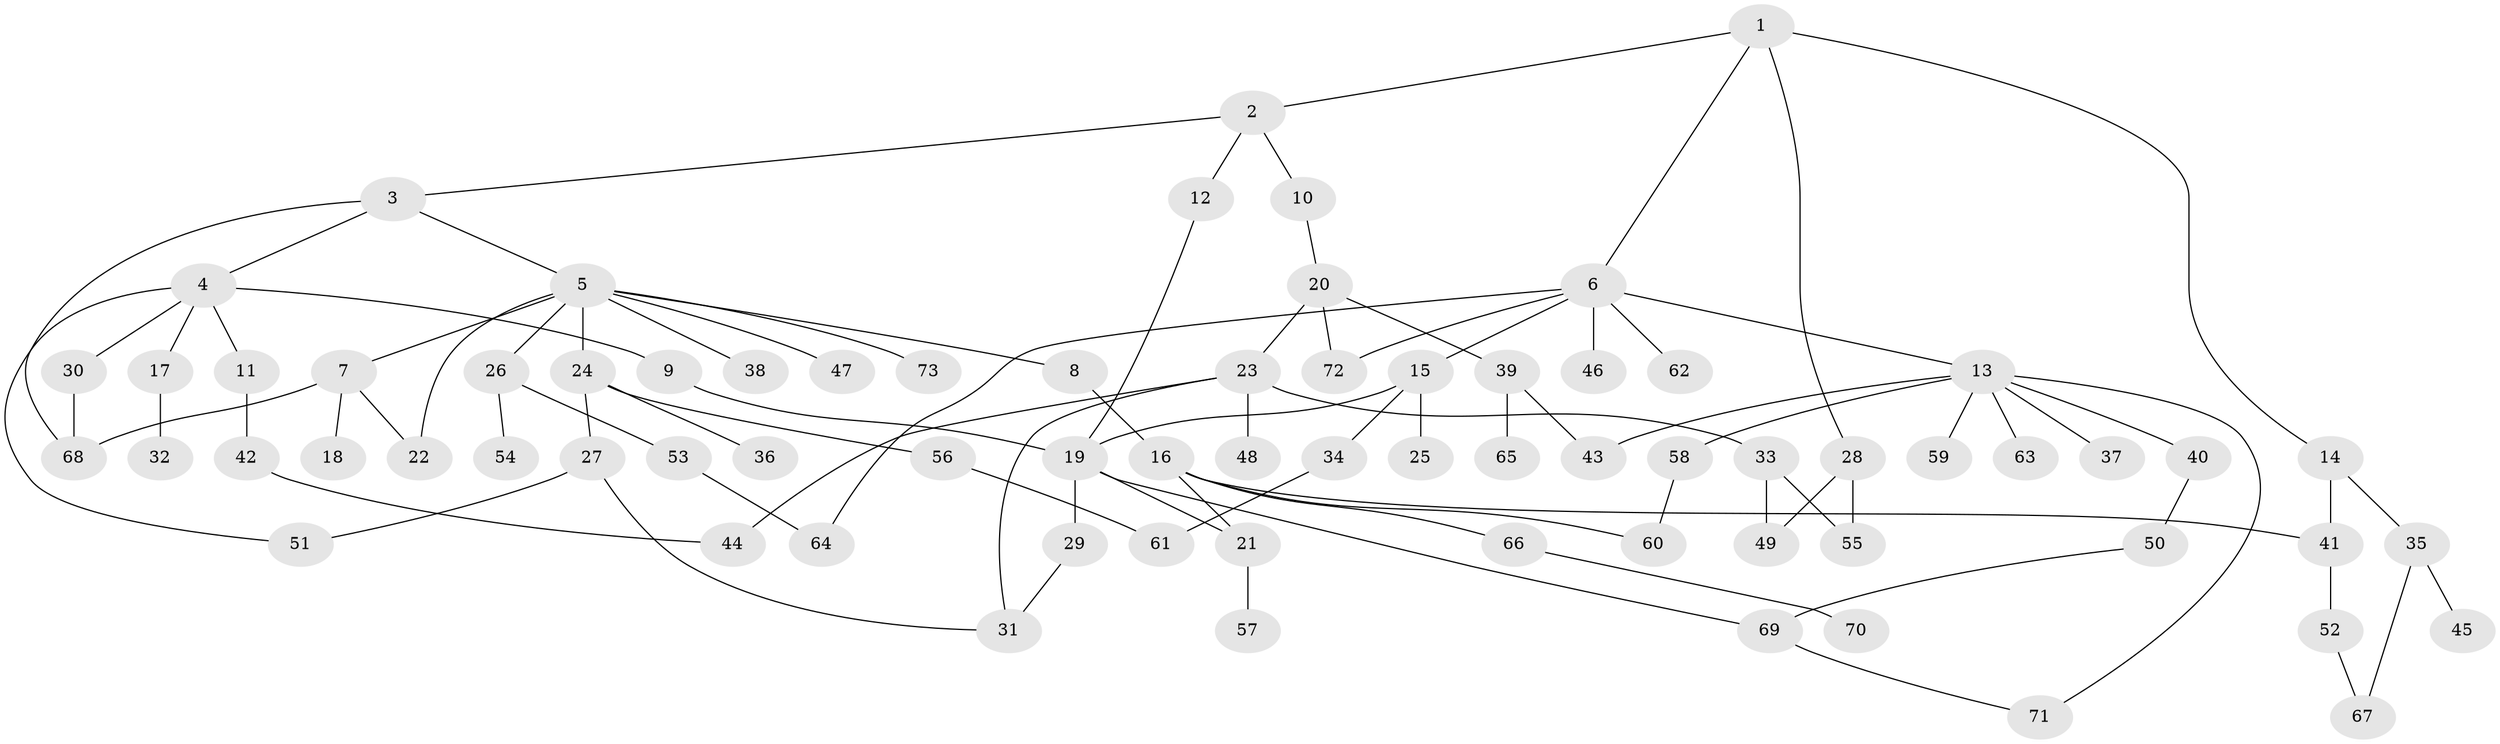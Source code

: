// Generated by graph-tools (version 1.1) at 2025/01/03/09/25 03:01:06]
// undirected, 73 vertices, 93 edges
graph export_dot {
graph [start="1"]
  node [color=gray90,style=filled];
  1;
  2;
  3;
  4;
  5;
  6;
  7;
  8;
  9;
  10;
  11;
  12;
  13;
  14;
  15;
  16;
  17;
  18;
  19;
  20;
  21;
  22;
  23;
  24;
  25;
  26;
  27;
  28;
  29;
  30;
  31;
  32;
  33;
  34;
  35;
  36;
  37;
  38;
  39;
  40;
  41;
  42;
  43;
  44;
  45;
  46;
  47;
  48;
  49;
  50;
  51;
  52;
  53;
  54;
  55;
  56;
  57;
  58;
  59;
  60;
  61;
  62;
  63;
  64;
  65;
  66;
  67;
  68;
  69;
  70;
  71;
  72;
  73;
  1 -- 2;
  1 -- 6;
  1 -- 14;
  1 -- 28;
  2 -- 3;
  2 -- 10;
  2 -- 12;
  3 -- 4;
  3 -- 5;
  3 -- 68;
  4 -- 9;
  4 -- 11;
  4 -- 17;
  4 -- 30;
  4 -- 51;
  5 -- 7;
  5 -- 8;
  5 -- 24;
  5 -- 26;
  5 -- 38;
  5 -- 47;
  5 -- 73;
  5 -- 22;
  6 -- 13;
  6 -- 15;
  6 -- 46;
  6 -- 62;
  6 -- 64;
  6 -- 72;
  7 -- 18;
  7 -- 22;
  7 -- 68;
  8 -- 16;
  9 -- 19;
  10 -- 20;
  11 -- 42;
  12 -- 19;
  13 -- 37;
  13 -- 40;
  13 -- 43;
  13 -- 58;
  13 -- 59;
  13 -- 63;
  13 -- 71;
  14 -- 35;
  14 -- 41;
  15 -- 19;
  15 -- 25;
  15 -- 34;
  16 -- 21;
  16 -- 41;
  16 -- 66;
  16 -- 60;
  17 -- 32;
  19 -- 29;
  19 -- 69;
  19 -- 21;
  20 -- 23;
  20 -- 39;
  20 -- 72;
  21 -- 57;
  23 -- 33;
  23 -- 48;
  23 -- 44;
  23 -- 31;
  24 -- 27;
  24 -- 36;
  24 -- 56;
  26 -- 53;
  26 -- 54;
  27 -- 31;
  27 -- 51;
  28 -- 49;
  28 -- 55;
  29 -- 31;
  30 -- 68;
  33 -- 49;
  33 -- 55;
  34 -- 61;
  35 -- 45;
  35 -- 67;
  39 -- 65;
  39 -- 43;
  40 -- 50;
  41 -- 52;
  42 -- 44;
  50 -- 69;
  52 -- 67;
  53 -- 64;
  56 -- 61;
  58 -- 60;
  66 -- 70;
  69 -- 71;
}
